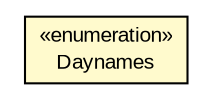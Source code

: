 #!/usr/local/bin/dot
#
# Class diagram 
# Generated by UMLGraph version R5_6-24-gf6e263 (http://www.umlgraph.org/)
#

digraph G {
	edge [fontname="arial",fontsize=10,labelfontname="arial",labelfontsize=10];
	node [fontname="arial",fontsize=10,shape=plaintext];
	nodesep=0.25;
	ranksep=0.5;
	// org.miloss.fgsms.services.interfaces.automatedreportingservice.Daynames
	c288314 [label=<<table title="org.miloss.fgsms.services.interfaces.automatedreportingservice.Daynames" border="0" cellborder="1" cellspacing="0" cellpadding="2" port="p" bgcolor="lemonChiffon" href="./Daynames.html">
		<tr><td><table border="0" cellspacing="0" cellpadding="1">
<tr><td align="center" balign="center"> &#171;enumeration&#187; </td></tr>
<tr><td align="center" balign="center"> Daynames </td></tr>
		</table></td></tr>
		</table>>, URL="./Daynames.html", fontname="arial", fontcolor="black", fontsize=10.0];
}


